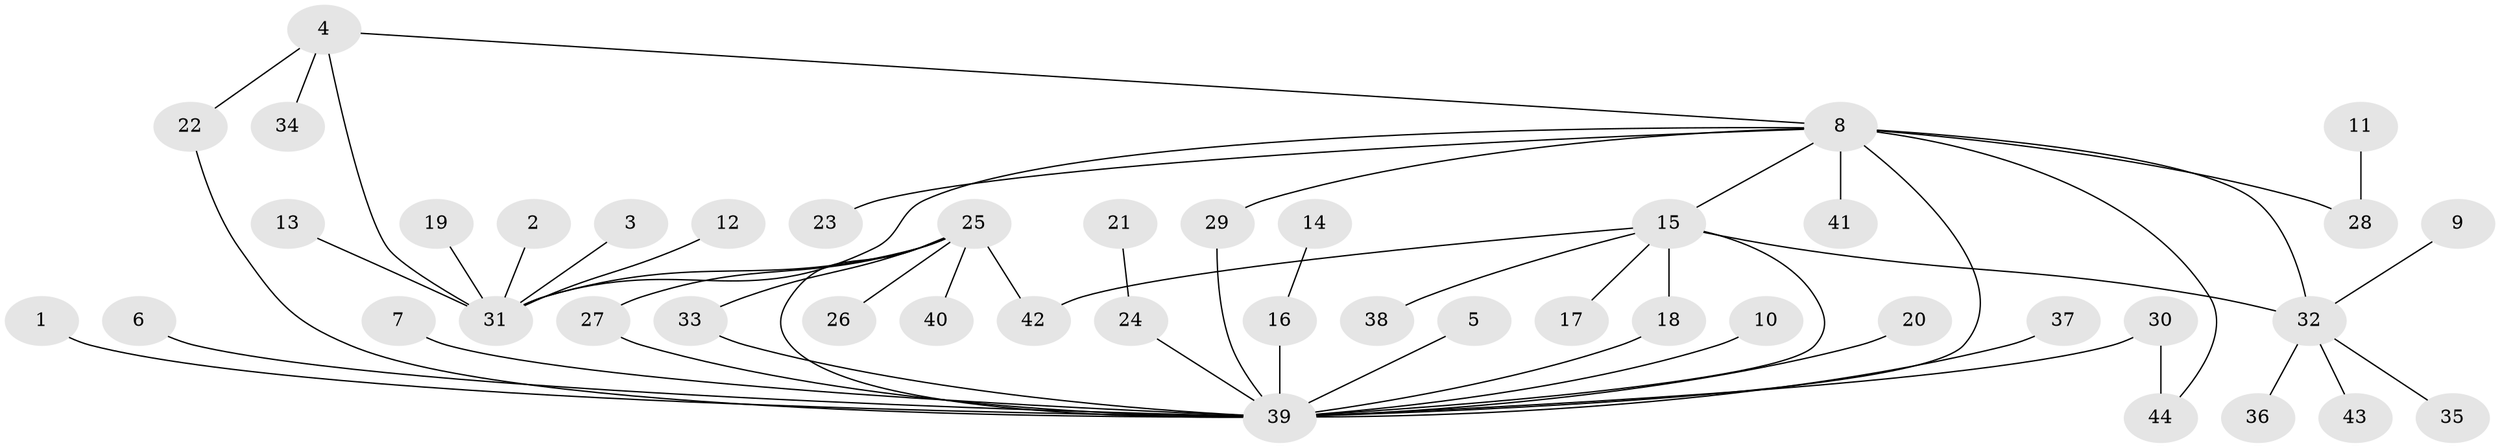 // original degree distribution, {14: 0.013888888888888888, 5: 0.027777777777777776, 9: 0.041666666666666664, 22: 0.013888888888888888, 1: 0.625, 3: 0.06944444444444445, 4: 0.027777777777777776, 2: 0.16666666666666666, 7: 0.013888888888888888}
// Generated by graph-tools (version 1.1) at 2025/36/03/04/25 23:36:58]
// undirected, 44 vertices, 54 edges
graph export_dot {
  node [color=gray90,style=filled];
  1;
  2;
  3;
  4;
  5;
  6;
  7;
  8;
  9;
  10;
  11;
  12;
  13;
  14;
  15;
  16;
  17;
  18;
  19;
  20;
  21;
  22;
  23;
  24;
  25;
  26;
  27;
  28;
  29;
  30;
  31;
  32;
  33;
  34;
  35;
  36;
  37;
  38;
  39;
  40;
  41;
  42;
  43;
  44;
  1 -- 39 [weight=1.0];
  2 -- 31 [weight=1.0];
  3 -- 31 [weight=1.0];
  4 -- 8 [weight=1.0];
  4 -- 22 [weight=1.0];
  4 -- 31 [weight=1.0];
  4 -- 34 [weight=1.0];
  5 -- 39 [weight=1.0];
  6 -- 39 [weight=1.0];
  7 -- 39 [weight=1.0];
  8 -- 15 [weight=1.0];
  8 -- 23 [weight=1.0];
  8 -- 28 [weight=1.0];
  8 -- 29 [weight=1.0];
  8 -- 31 [weight=1.0];
  8 -- 32 [weight=2.0];
  8 -- 39 [weight=1.0];
  8 -- 41 [weight=1.0];
  8 -- 44 [weight=1.0];
  9 -- 32 [weight=1.0];
  10 -- 39 [weight=1.0];
  11 -- 28 [weight=1.0];
  12 -- 31 [weight=1.0];
  13 -- 31 [weight=1.0];
  14 -- 16 [weight=1.0];
  15 -- 17 [weight=1.0];
  15 -- 18 [weight=1.0];
  15 -- 32 [weight=1.0];
  15 -- 38 [weight=1.0];
  15 -- 39 [weight=1.0];
  15 -- 42 [weight=1.0];
  16 -- 39 [weight=1.0];
  18 -- 39 [weight=1.0];
  19 -- 31 [weight=1.0];
  20 -- 39 [weight=1.0];
  21 -- 24 [weight=1.0];
  22 -- 39 [weight=1.0];
  24 -- 39 [weight=1.0];
  25 -- 26 [weight=1.0];
  25 -- 27 [weight=1.0];
  25 -- 31 [weight=1.0];
  25 -- 33 [weight=1.0];
  25 -- 39 [weight=1.0];
  25 -- 40 [weight=1.0];
  25 -- 42 [weight=1.0];
  27 -- 39 [weight=1.0];
  29 -- 39 [weight=1.0];
  30 -- 39 [weight=2.0];
  30 -- 44 [weight=1.0];
  32 -- 35 [weight=1.0];
  32 -- 36 [weight=1.0];
  32 -- 43 [weight=1.0];
  33 -- 39 [weight=1.0];
  37 -- 39 [weight=1.0];
}
